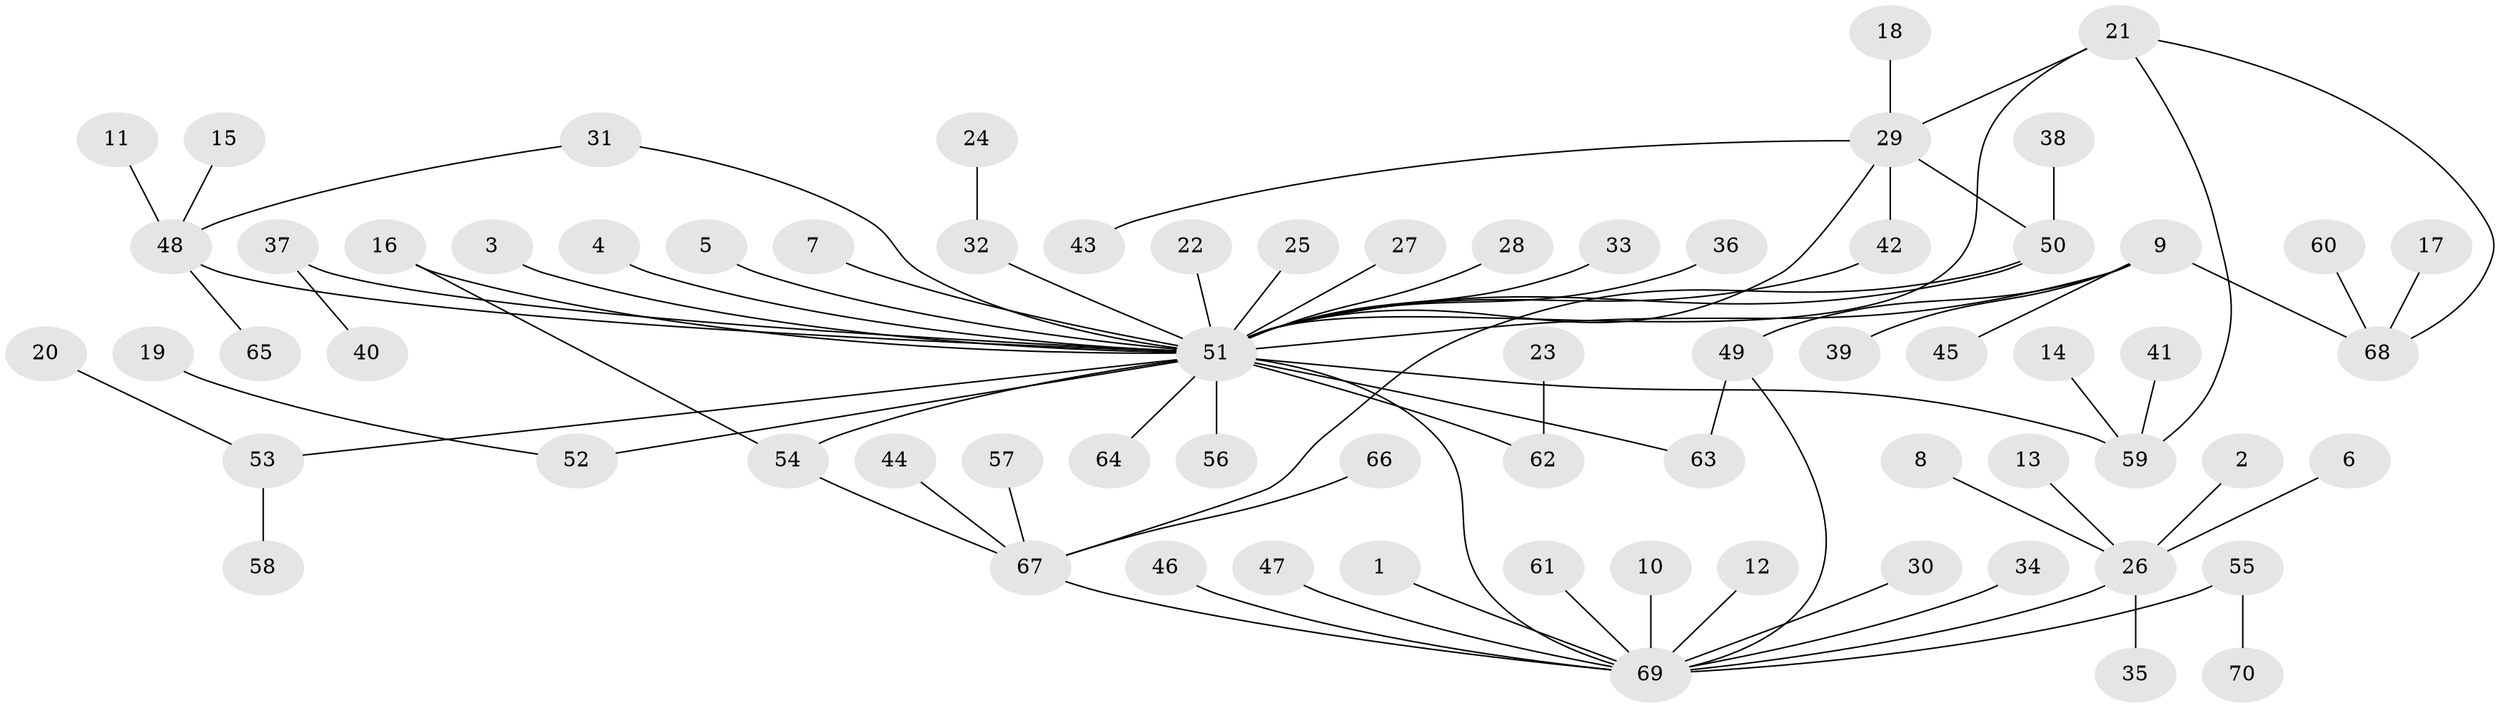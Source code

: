 // original degree distribution, {21: 0.007407407407407408, 15: 0.014814814814814815, 8: 0.014814814814814815, 1: 0.5925925925925926, 2: 0.2, 7: 0.014814814814814815, 6: 0.014814814814814815, 3: 0.07407407407407407, 5: 0.022222222222222223, 4: 0.044444444444444446}
// Generated by graph-tools (version 1.1) at 2025/49/03/09/25 03:49:53]
// undirected, 70 vertices, 80 edges
graph export_dot {
graph [start="1"]
  node [color=gray90,style=filled];
  1;
  2;
  3;
  4;
  5;
  6;
  7;
  8;
  9;
  10;
  11;
  12;
  13;
  14;
  15;
  16;
  17;
  18;
  19;
  20;
  21;
  22;
  23;
  24;
  25;
  26;
  27;
  28;
  29;
  30;
  31;
  32;
  33;
  34;
  35;
  36;
  37;
  38;
  39;
  40;
  41;
  42;
  43;
  44;
  45;
  46;
  47;
  48;
  49;
  50;
  51;
  52;
  53;
  54;
  55;
  56;
  57;
  58;
  59;
  60;
  61;
  62;
  63;
  64;
  65;
  66;
  67;
  68;
  69;
  70;
  1 -- 69 [weight=1.0];
  2 -- 26 [weight=1.0];
  3 -- 51 [weight=1.0];
  4 -- 51 [weight=1.0];
  5 -- 51 [weight=1.0];
  6 -- 26 [weight=1.0];
  7 -- 51 [weight=1.0];
  8 -- 26 [weight=1.0];
  9 -- 39 [weight=1.0];
  9 -- 45 [weight=1.0];
  9 -- 49 [weight=1.0];
  9 -- 51 [weight=1.0];
  9 -- 68 [weight=1.0];
  10 -- 69 [weight=1.0];
  11 -- 48 [weight=1.0];
  12 -- 69 [weight=1.0];
  13 -- 26 [weight=1.0];
  14 -- 59 [weight=1.0];
  15 -- 48 [weight=1.0];
  16 -- 51 [weight=1.0];
  16 -- 54 [weight=1.0];
  17 -- 68 [weight=1.0];
  18 -- 29 [weight=1.0];
  19 -- 52 [weight=1.0];
  20 -- 53 [weight=1.0];
  21 -- 29 [weight=1.0];
  21 -- 51 [weight=1.0];
  21 -- 59 [weight=1.0];
  21 -- 68 [weight=1.0];
  22 -- 51 [weight=1.0];
  23 -- 62 [weight=1.0];
  24 -- 32 [weight=1.0];
  25 -- 51 [weight=1.0];
  26 -- 35 [weight=1.0];
  26 -- 69 [weight=1.0];
  27 -- 51 [weight=1.0];
  28 -- 51 [weight=1.0];
  29 -- 42 [weight=1.0];
  29 -- 43 [weight=1.0];
  29 -- 50 [weight=1.0];
  29 -- 51 [weight=1.0];
  30 -- 69 [weight=1.0];
  31 -- 48 [weight=1.0];
  31 -- 51 [weight=1.0];
  32 -- 51 [weight=1.0];
  33 -- 51 [weight=1.0];
  34 -- 69 [weight=1.0];
  36 -- 51 [weight=1.0];
  37 -- 40 [weight=1.0];
  37 -- 51 [weight=1.0];
  38 -- 50 [weight=1.0];
  41 -- 59 [weight=1.0];
  42 -- 51 [weight=1.0];
  44 -- 67 [weight=1.0];
  46 -- 69 [weight=1.0];
  47 -- 69 [weight=1.0];
  48 -- 51 [weight=1.0];
  48 -- 65 [weight=1.0];
  49 -- 63 [weight=1.0];
  49 -- 69 [weight=1.0];
  50 -- 51 [weight=2.0];
  50 -- 67 [weight=1.0];
  51 -- 52 [weight=1.0];
  51 -- 53 [weight=1.0];
  51 -- 54 [weight=1.0];
  51 -- 56 [weight=1.0];
  51 -- 59 [weight=2.0];
  51 -- 62 [weight=1.0];
  51 -- 63 [weight=1.0];
  51 -- 64 [weight=1.0];
  51 -- 69 [weight=1.0];
  53 -- 58 [weight=1.0];
  54 -- 67 [weight=1.0];
  55 -- 69 [weight=1.0];
  55 -- 70 [weight=1.0];
  57 -- 67 [weight=1.0];
  60 -- 68 [weight=1.0];
  61 -- 69 [weight=1.0];
  66 -- 67 [weight=1.0];
  67 -- 69 [weight=1.0];
}
